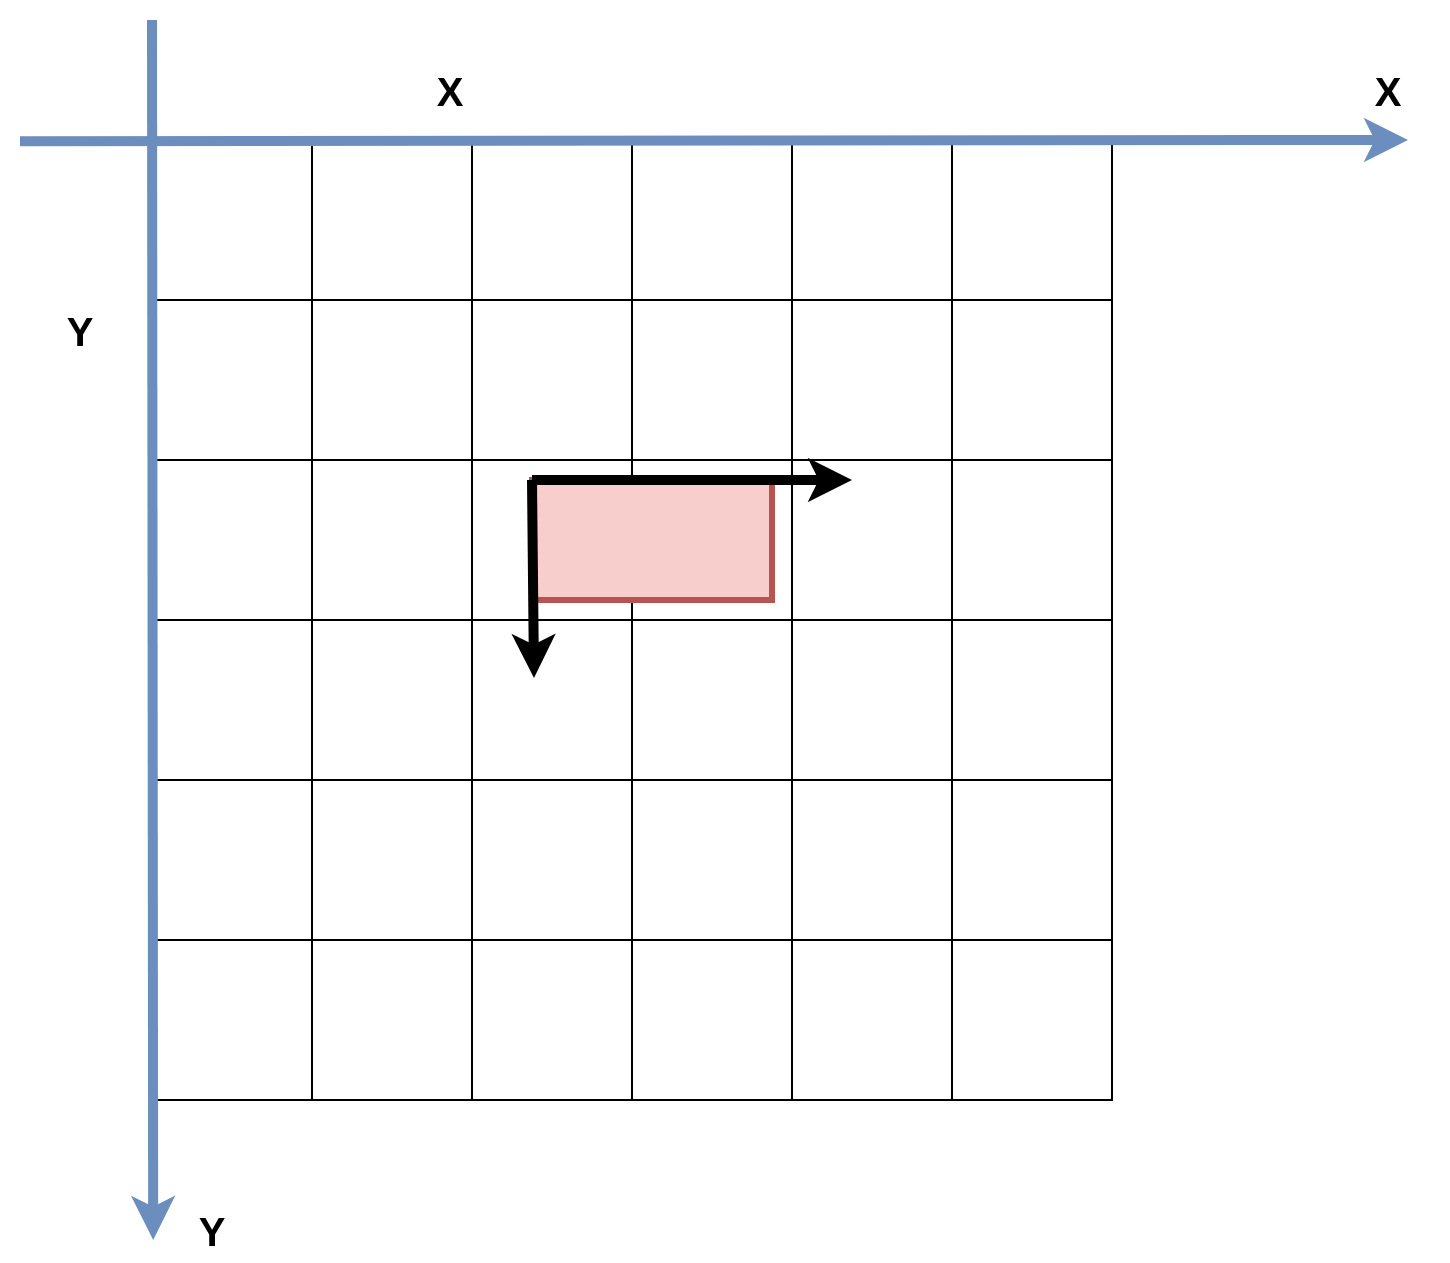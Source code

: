 <mxfile version="21.6.1" type="github">
  <diagram name="第 1 页" id="yOHOC9veb8_BCosYYFFb">
    <mxGraphModel dx="996" dy="573" grid="1" gridSize="10" guides="1" tooltips="1" connect="1" arrows="1" fold="1" page="1" pageScale="1" pageWidth="827" pageHeight="1169" math="0" shadow="0">
      <root>
        <mxCell id="0" />
        <mxCell id="1" style="" parent="0" />
        <mxCell id="HdFPSuiChNzXRNqbuc80-1" value="" style="whiteSpace=wrap;html=1;aspect=fixed;" parent="1" vertex="1">
          <mxGeometry x="86" y="120" width="80" height="80" as="geometry" />
        </mxCell>
        <mxCell id="HdFPSuiChNzXRNqbuc80-2" value="" style="whiteSpace=wrap;html=1;aspect=fixed;" parent="1" vertex="1">
          <mxGeometry x="406" y="120" width="80" height="80" as="geometry" />
        </mxCell>
        <mxCell id="HdFPSuiChNzXRNqbuc80-3" value="" style="whiteSpace=wrap;html=1;aspect=fixed;" parent="1" vertex="1">
          <mxGeometry x="326" y="120" width="80" height="80" as="geometry" />
        </mxCell>
        <mxCell id="HdFPSuiChNzXRNqbuc80-4" value="" style="whiteSpace=wrap;html=1;aspect=fixed;" parent="1" vertex="1">
          <mxGeometry x="246" y="120" width="80" height="80" as="geometry" />
        </mxCell>
        <mxCell id="HdFPSuiChNzXRNqbuc80-5" value="" style="whiteSpace=wrap;html=1;aspect=fixed;" parent="1" vertex="1">
          <mxGeometry x="166" y="120" width="80" height="80" as="geometry" />
        </mxCell>
        <mxCell id="HdFPSuiChNzXRNqbuc80-6" value="" style="whiteSpace=wrap;html=1;aspect=fixed;" parent="1" vertex="1">
          <mxGeometry x="486" y="120" width="80" height="80" as="geometry" />
        </mxCell>
        <mxCell id="HdFPSuiChNzXRNqbuc80-19" value="" style="whiteSpace=wrap;html=1;aspect=fixed;" parent="1" vertex="1">
          <mxGeometry x="86" y="200" width="80" height="80" as="geometry" />
        </mxCell>
        <mxCell id="HdFPSuiChNzXRNqbuc80-20" value="" style="whiteSpace=wrap;html=1;aspect=fixed;" parent="1" vertex="1">
          <mxGeometry x="406" y="200" width="80" height="80" as="geometry" />
        </mxCell>
        <mxCell id="HdFPSuiChNzXRNqbuc80-21" value="" style="whiteSpace=wrap;html=1;aspect=fixed;" parent="1" vertex="1">
          <mxGeometry x="326" y="200" width="80" height="80" as="geometry" />
        </mxCell>
        <mxCell id="HdFPSuiChNzXRNqbuc80-22" value="" style="whiteSpace=wrap;html=1;aspect=fixed;" parent="1" vertex="1">
          <mxGeometry x="246" y="200" width="80" height="80" as="geometry" />
        </mxCell>
        <mxCell id="HdFPSuiChNzXRNqbuc80-23" value="" style="whiteSpace=wrap;html=1;aspect=fixed;" parent="1" vertex="1">
          <mxGeometry x="166" y="200" width="80" height="80" as="geometry" />
        </mxCell>
        <mxCell id="HdFPSuiChNzXRNqbuc80-24" value="" style="whiteSpace=wrap;html=1;aspect=fixed;" parent="1" vertex="1">
          <mxGeometry x="486" y="200" width="80" height="80" as="geometry" />
        </mxCell>
        <mxCell id="HdFPSuiChNzXRNqbuc80-25" value="" style="whiteSpace=wrap;html=1;aspect=fixed;" parent="1" vertex="1">
          <mxGeometry x="86" y="280" width="80" height="80" as="geometry" />
        </mxCell>
        <mxCell id="HdFPSuiChNzXRNqbuc80-26" value="" style="whiteSpace=wrap;html=1;aspect=fixed;" parent="1" vertex="1">
          <mxGeometry x="406" y="280" width="80" height="80" as="geometry" />
        </mxCell>
        <mxCell id="HdFPSuiChNzXRNqbuc80-27" value="" style="whiteSpace=wrap;html=1;aspect=fixed;" parent="1" vertex="1">
          <mxGeometry x="326" y="280" width="80" height="80" as="geometry" />
        </mxCell>
        <mxCell id="HdFPSuiChNzXRNqbuc80-28" value="" style="whiteSpace=wrap;html=1;aspect=fixed;" parent="1" vertex="1">
          <mxGeometry x="246" y="280" width="80" height="80" as="geometry" />
        </mxCell>
        <mxCell id="HdFPSuiChNzXRNqbuc80-29" value="" style="whiteSpace=wrap;html=1;aspect=fixed;" parent="1" vertex="1">
          <mxGeometry x="166" y="280" width="80" height="80" as="geometry" />
        </mxCell>
        <mxCell id="HdFPSuiChNzXRNqbuc80-30" value="" style="whiteSpace=wrap;html=1;aspect=fixed;" parent="1" vertex="1">
          <mxGeometry x="486" y="280" width="80" height="80" as="geometry" />
        </mxCell>
        <mxCell id="HdFPSuiChNzXRNqbuc80-31" value="" style="whiteSpace=wrap;html=1;aspect=fixed;" parent="1" vertex="1">
          <mxGeometry x="86" y="360" width="80" height="80" as="geometry" />
        </mxCell>
        <mxCell id="HdFPSuiChNzXRNqbuc80-32" value="" style="whiteSpace=wrap;html=1;aspect=fixed;" parent="1" vertex="1">
          <mxGeometry x="406" y="360" width="80" height="80" as="geometry" />
        </mxCell>
        <mxCell id="HdFPSuiChNzXRNqbuc80-33" value="" style="whiteSpace=wrap;html=1;aspect=fixed;" parent="1" vertex="1">
          <mxGeometry x="326" y="360" width="80" height="80" as="geometry" />
        </mxCell>
        <mxCell id="HdFPSuiChNzXRNqbuc80-34" value="" style="whiteSpace=wrap;html=1;aspect=fixed;" parent="1" vertex="1">
          <mxGeometry x="246" y="360" width="80" height="80" as="geometry" />
        </mxCell>
        <mxCell id="HdFPSuiChNzXRNqbuc80-35" value="" style="whiteSpace=wrap;html=1;aspect=fixed;" parent="1" vertex="1">
          <mxGeometry x="166" y="360" width="80" height="80" as="geometry" />
        </mxCell>
        <mxCell id="HdFPSuiChNzXRNqbuc80-36" value="" style="whiteSpace=wrap;html=1;aspect=fixed;" parent="1" vertex="1">
          <mxGeometry x="486" y="360" width="80" height="80" as="geometry" />
        </mxCell>
        <mxCell id="HdFPSuiChNzXRNqbuc80-37" value="" style="whiteSpace=wrap;html=1;aspect=fixed;" parent="1" vertex="1">
          <mxGeometry x="86" y="440" width="80" height="80" as="geometry" />
        </mxCell>
        <mxCell id="HdFPSuiChNzXRNqbuc80-38" value="" style="whiteSpace=wrap;html=1;aspect=fixed;" parent="1" vertex="1">
          <mxGeometry x="406" y="440" width="80" height="80" as="geometry" />
        </mxCell>
        <mxCell id="HdFPSuiChNzXRNqbuc80-39" value="" style="whiteSpace=wrap;html=1;aspect=fixed;" parent="1" vertex="1">
          <mxGeometry x="326" y="440" width="80" height="80" as="geometry" />
        </mxCell>
        <mxCell id="HdFPSuiChNzXRNqbuc80-40" value="" style="whiteSpace=wrap;html=1;aspect=fixed;" parent="1" vertex="1">
          <mxGeometry x="246" y="440" width="80" height="80" as="geometry" />
        </mxCell>
        <mxCell id="HdFPSuiChNzXRNqbuc80-41" value="" style="whiteSpace=wrap;html=1;aspect=fixed;" parent="1" vertex="1">
          <mxGeometry x="166" y="440" width="80" height="80" as="geometry" />
        </mxCell>
        <mxCell id="HdFPSuiChNzXRNqbuc80-42" value="" style="whiteSpace=wrap;html=1;aspect=fixed;" parent="1" vertex="1">
          <mxGeometry x="486" y="440" width="80" height="80" as="geometry" />
        </mxCell>
        <mxCell id="HdFPSuiChNzXRNqbuc80-43" value="" style="whiteSpace=wrap;html=1;aspect=fixed;" parent="1" vertex="1">
          <mxGeometry x="86" y="520" width="80" height="80" as="geometry" />
        </mxCell>
        <mxCell id="HdFPSuiChNzXRNqbuc80-44" value="" style="whiteSpace=wrap;html=1;aspect=fixed;" parent="1" vertex="1">
          <mxGeometry x="406" y="520" width="80" height="80" as="geometry" />
        </mxCell>
        <mxCell id="HdFPSuiChNzXRNqbuc80-45" value="" style="whiteSpace=wrap;html=1;aspect=fixed;" parent="1" vertex="1">
          <mxGeometry x="326" y="520" width="80" height="80" as="geometry" />
        </mxCell>
        <mxCell id="HdFPSuiChNzXRNqbuc80-46" value="" style="whiteSpace=wrap;html=1;aspect=fixed;" parent="1" vertex="1">
          <mxGeometry x="246" y="520" width="80" height="80" as="geometry" />
        </mxCell>
        <mxCell id="HdFPSuiChNzXRNqbuc80-47" value="" style="whiteSpace=wrap;html=1;aspect=fixed;" parent="1" vertex="1">
          <mxGeometry x="166" y="520" width="80" height="80" as="geometry" />
        </mxCell>
        <mxCell id="HdFPSuiChNzXRNqbuc80-48" value="" style="whiteSpace=wrap;html=1;aspect=fixed;" parent="1" vertex="1">
          <mxGeometry x="486" y="520" width="80" height="80" as="geometry" />
        </mxCell>
        <mxCell id="HdFPSuiChNzXRNqbuc80-54" value="" style="endArrow=classic;html=1;rounded=0;strokeWidth=5;fillColor=#dae8fc;strokeColor=#6c8ebf;" parent="1" edge="1">
          <mxGeometry width="50" height="50" relative="1" as="geometry">
            <mxPoint x="20" y="120.59" as="sourcePoint" />
            <mxPoint x="714" y="120" as="targetPoint" />
          </mxGeometry>
        </mxCell>
        <mxCell id="HdFPSuiChNzXRNqbuc80-55" value="" style="endArrow=classic;html=1;rounded=0;strokeWidth=5;fillColor=#dae8fc;strokeColor=#6c8ebf;" parent="1" edge="1">
          <mxGeometry width="50" height="50" relative="1" as="geometry">
            <mxPoint x="86" y="60" as="sourcePoint" />
            <mxPoint x="86.59" y="670" as="targetPoint" />
          </mxGeometry>
        </mxCell>
        <mxCell id="OoMHXcQIOMjN5isPngi--1" value="" style="rounded=0;whiteSpace=wrap;html=1;fillColor=#f8cecc;strokeColor=#b85450;strokeWidth=3;" parent="1" vertex="1">
          <mxGeometry x="276" y="290" width="120" height="60" as="geometry" />
        </mxCell>
        <mxCell id="OoMHXcQIOMjN5isPngi--2" value="X" style="text;html=1;align=center;verticalAlign=middle;whiteSpace=wrap;rounded=0;fontStyle=1;fontSize=20;" parent="1" vertex="1">
          <mxGeometry x="674" y="80" width="60" height="30" as="geometry" />
        </mxCell>
        <mxCell id="OoMHXcQIOMjN5isPngi--3" value="Y" style="text;html=1;align=center;verticalAlign=middle;whiteSpace=wrap;rounded=0;fontStyle=1;fontSize=20;" parent="1" vertex="1">
          <mxGeometry x="86" y="650" width="60" height="30" as="geometry" />
        </mxCell>
        <mxCell id="OoMHXcQIOMjN5isPngi--9" value="" style="endArrow=classic;html=1;rounded=0;entryX=0;entryY=0;entryDx=0;entryDy=0;exitX=0;exitY=0;exitDx=0;exitDy=0;strokeWidth=5;" parent="1" edge="1">
          <mxGeometry width="50" height="50" relative="1" as="geometry">
            <mxPoint x="276" y="290" as="sourcePoint" />
            <mxPoint x="436" y="290" as="targetPoint" />
          </mxGeometry>
        </mxCell>
        <mxCell id="OoMHXcQIOMjN5isPngi--10" value="" style="endArrow=classic;html=1;rounded=0;entryX=0;entryY=0.25;entryDx=0;entryDy=0;exitX=0;exitY=0;exitDx=0;exitDy=0;strokeWidth=5;" parent="1" edge="1">
          <mxGeometry width="50" height="50" relative="1" as="geometry">
            <mxPoint x="276" y="290" as="sourcePoint" />
            <mxPoint x="277" y="389" as="targetPoint" />
          </mxGeometry>
        </mxCell>
        <mxCell id="OoMHXcQIOMjN5isPngi--11" value="X" style="text;html=1;align=center;verticalAlign=middle;whiteSpace=wrap;rounded=0;fontStyle=1;fontSize=20;" parent="1" vertex="1">
          <mxGeometry x="205" y="80" width="60" height="30" as="geometry" />
        </mxCell>
        <mxCell id="OoMHXcQIOMjN5isPngi--12" value="Y" style="text;html=1;align=center;verticalAlign=middle;whiteSpace=wrap;rounded=0;fontStyle=1;fontSize=20;" parent="1" vertex="1">
          <mxGeometry x="20" y="200" width="60" height="30" as="geometry" />
        </mxCell>
        <mxCell id="OoMHXcQIOMjN5isPngi--16" value="关系" parent="0" visible="0" />
        <mxCell id="OoMHXcQIOMjN5isPngi--17" value="" style="endArrow=classic;html=1;rounded=0;strokeWidth=3;fillColor=#f8cecc;strokeColor=#b85450;" parent="OoMHXcQIOMjN5isPngi--16" edge="1">
          <mxGeometry width="50" height="50" relative="1" as="geometry">
            <mxPoint x="90" y="120" as="sourcePoint" />
            <mxPoint x="280" y="290" as="targetPoint" />
          </mxGeometry>
        </mxCell>
        <mxCell id="OoMHXcQIOMjN5isPngi--18" value="" style="endArrow=classic;html=1;rounded=0;strokeWidth=3;fillColor=#f8cecc;strokeColor=#b85450;jumpSize=6;sourcePerimeterSpacing=0;" parent="OoMHXcQIOMjN5isPngi--16" target="OoMHXcQIOMjN5isPngi--1" edge="1">
          <mxGeometry width="50" height="50" relative="1" as="geometry">
            <mxPoint x="280" y="290" as="sourcePoint" />
            <mxPoint x="470" y="460" as="targetPoint" />
          </mxGeometry>
        </mxCell>
        <mxCell id="OoMHXcQIOMjN5isPngi--20" value="" style="endArrow=classic;html=1;rounded=0;strokeWidth=3;fillColor=#f8cecc;strokeColor=#b85450;" parent="OoMHXcQIOMjN5isPngi--16" edge="1">
          <mxGeometry width="50" height="50" relative="1" as="geometry">
            <mxPoint x="280" y="290" as="sourcePoint" />
            <mxPoint x="340" y="330" as="targetPoint" />
          </mxGeometry>
        </mxCell>
        <mxCell id="OoMHXcQIOMjN5isPngi--21" value="（x1,y1)" style="text;html=1;strokeColor=none;fillColor=none;align=center;verticalAlign=middle;whiteSpace=wrap;rounded=0;fontSize=17;fontStyle=1" parent="OoMHXcQIOMjN5isPngi--16" vertex="1">
          <mxGeometry x="260" y="250" width="60" height="30" as="geometry" />
        </mxCell>
        <mxCell id="OoMHXcQIOMjN5isPngi--22" value="（x2,y2)" style="text;html=1;strokeColor=none;fillColor=none;align=center;verticalAlign=middle;whiteSpace=wrap;rounded=0;fontSize=17;fontStyle=1" parent="OoMHXcQIOMjN5isPngi--16" vertex="1">
          <mxGeometry x="310" y="300" width="60" height="30" as="geometry" />
        </mxCell>
        <mxCell id="OoMHXcQIOMjN5isPngi--23" value="" style="endArrow=classic;html=1;rounded=0;strokeWidth=3;fillColor=#f8cecc;strokeColor=#b85450;entryX=1;entryY=1;entryDx=0;entryDy=0;" parent="OoMHXcQIOMjN5isPngi--16" target="HdFPSuiChNzXRNqbuc80-19" edge="1">
          <mxGeometry width="50" height="50" relative="1" as="geometry">
            <mxPoint x="90" y="120" as="sourcePoint" />
            <mxPoint x="230" y="330" as="targetPoint" />
          </mxGeometry>
        </mxCell>
        <mxCell id="OoMHXcQIOMjN5isPngi--24" value="" style="endArrow=classic;html=1;rounded=0;strokeWidth=3;fillColor=#1ba1e2;strokeColor=#006EAF;" parent="OoMHXcQIOMjN5isPngi--16" edge="1">
          <mxGeometry width="50" height="50" relative="1" as="geometry">
            <mxPoint x="170" y="280" as="sourcePoint" />
            <mxPoint x="280" y="290" as="targetPoint" />
          </mxGeometry>
        </mxCell>
        <mxCell id="OoMHXcQIOMjN5isPngi--25" value="（x3,y3)" style="text;html=1;strokeColor=none;fillColor=none;align=center;verticalAlign=middle;whiteSpace=wrap;rounded=0;fontSize=17;fontStyle=1" parent="OoMHXcQIOMjN5isPngi--16" vertex="1">
          <mxGeometry x="160" y="250" width="60" height="30" as="geometry" />
        </mxCell>
        <mxCell id="3KmMz-Q42uW9J2nm8OaL-3" value="Text" style="text;html=1;strokeColor=none;fillColor=none;align=center;verticalAlign=middle;whiteSpace=wrap;rounded=0;" parent="OoMHXcQIOMjN5isPngi--16" vertex="1">
          <mxGeometry x="380" y="280" width="60" height="30" as="geometry" />
        </mxCell>
        <mxCell id="3KmMz-Q42uW9J2nm8OaL-4" value="&lt;div style=&quot;text-align: left;&quot;&gt;&lt;span style=&quot;font-size: 14px; background-color: initial;&quot;&gt;&lt;b&gt;- 有颜色的框是屏幕&lt;/b&gt;&lt;/span&gt;&lt;/div&gt;&lt;font style=&quot;font-size: 14px;&quot;&gt;&lt;b&gt;&lt;div style=&quot;text-align: left;&quot;&gt;&lt;span style=&quot;background-color: initial;&quot;&gt;- 背景是图片的拼接&lt;/span&gt;&lt;/div&gt;&lt;div style=&quot;text-align: left;&quot;&gt;&lt;span style=&quot;background-color: initial;&quot;&gt;- p1=(x1,y1)是屏幕的全局坐标&lt;/span&gt;&lt;/div&gt;&lt;div style=&quot;text-align: left;&quot;&gt;- p2=(x2,y2)是玩家的全局坐标&lt;/div&gt;&lt;div style=&quot;text-align: left;&quot;&gt;- p3=(x3,y3)是某背景图片的全局坐标&lt;/div&gt;&lt;div style=&quot;text-align: left;&quot;&gt;- s1=(w1,h1)是屏幕尺寸&lt;/div&gt;&lt;div style=&quot;text-align: left;&quot;&gt;- p2=p1+s1&lt;/div&gt;&lt;div style=&quot;text-align: left;&quot;&gt;-sc3=p3-p1为某图片在屏幕坐标系中的坐标&lt;/div&gt;&lt;/b&gt;&lt;/font&gt;" style="text;html=1;strokeColor=none;fillColor=none;align=center;verticalAlign=top;whiteSpace=wrap;rounded=0;" parent="OoMHXcQIOMjN5isPngi--16" vertex="1">
          <mxGeometry x="590" y="180" width="210" height="260" as="geometry" />
        </mxCell>
      </root>
    </mxGraphModel>
  </diagram>
</mxfile>

